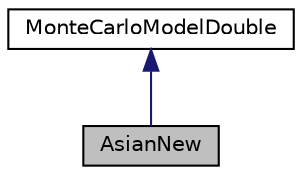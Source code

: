 digraph "AsianNew"
{
 // INTERACTIVE_SVG=YES
  bgcolor="transparent";
  edge [fontname="Helvetica",fontsize="10",labelfontname="Helvetica",labelfontsize="10"];
  node [fontname="Helvetica",fontsize="10",shape=record];
  Node2 [label="AsianNew",height=0.2,width=0.4,color="black", fillcolor="grey75", style="filled", fontcolor="black"];
  Node3 -> Node2 [dir="back",color="midnightblue",fontsize="10",style="solid",fontname="Helvetica"];
  Node3 [label="MonteCarloModelDouble",height=0.2,width=0.4,color="black",URL="$interfaceumontreal_1_1ssj_1_1mcqmctools_1_1MonteCarloModelDouble.html",tooltip="An interface for a simulation model for which Monte Carlo (MC) and RQMC experiments are to be perform..."];
}
